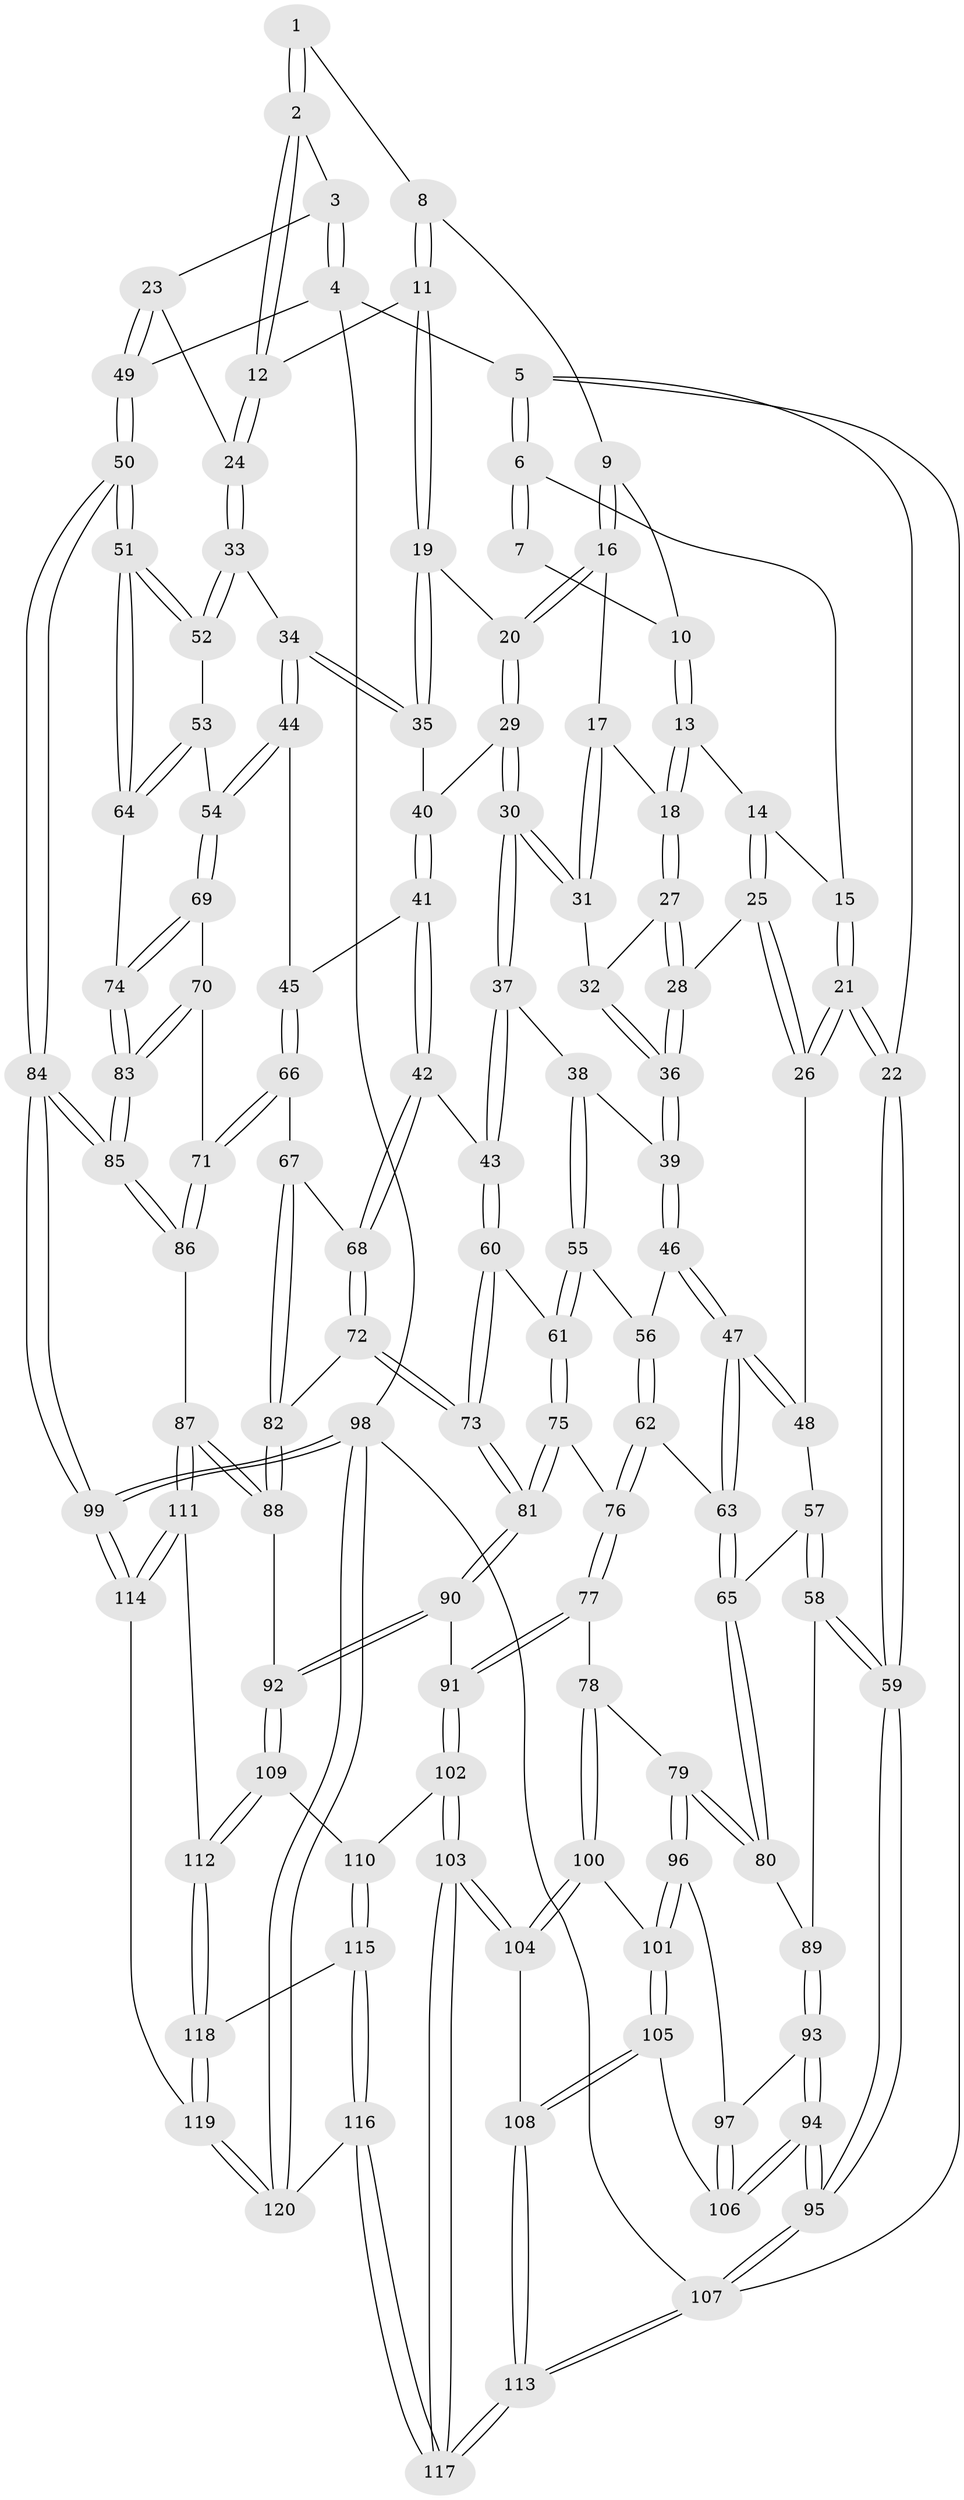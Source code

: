 // Generated by graph-tools (version 1.1) at 2025/16/03/09/25 04:16:59]
// undirected, 120 vertices, 297 edges
graph export_dot {
graph [start="1"]
  node [color=gray90,style=filled];
  1 [pos="+0.4231558406774057+0"];
  2 [pos="+0.8497926083511793+0"];
  3 [pos="+1+0"];
  4 [pos="+1+0"];
  5 [pos="+0+0"];
  6 [pos="+0+0"];
  7 [pos="+0.26209569671600474+0"];
  8 [pos="+0.443630060496318+0"];
  9 [pos="+0.4354397129896558+0.08655285837089109"];
  10 [pos="+0.293081117274508+0.037737618801488376"];
  11 [pos="+0.6732120201290228+0.07586131651999253"];
  12 [pos="+0.7283552045648715+0.02313168588079754"];
  13 [pos="+0.2591409809196971+0.10236468975366843"];
  14 [pos="+0.1683685510413149+0.12202333311637317"];
  15 [pos="+0.10514683624708486+0.07890475955122088"];
  16 [pos="+0.45082510943051485+0.11499707924263024"];
  17 [pos="+0.31836551361364523+0.16280591145537"];
  18 [pos="+0.30132136567917084+0.16128163531979695"];
  19 [pos="+0.6099476683054267+0.14520370963426724"];
  20 [pos="+0.5528681263939145+0.1960242533920107"];
  21 [pos="+0+0.3221554621356637"];
  22 [pos="+0+0.3454745512972631"];
  23 [pos="+0.8923454832763819+0.30248944367126246"];
  24 [pos="+0.8715652141304752+0.3117940020762266"];
  25 [pos="+0.1669190508712707+0.29811688119214036"];
  26 [pos="+0.06311108180553146+0.33717104263113873"];
  27 [pos="+0.28308234504064816+0.2173715154193641"];
  28 [pos="+0.16765704843260132+0.29826602562173676"];
  29 [pos="+0.5477772408576842+0.21765674005230123"];
  30 [pos="+0.5077481532431928+0.2806817935764157"];
  31 [pos="+0.4051857294075934+0.2552135221007255"];
  32 [pos="+0.3355825296702249+0.2624503391221073"];
  33 [pos="+0.8697152781805708+0.3149611616838821"];
  34 [pos="+0.8526825490725347+0.32603781956056616"];
  35 [pos="+0.8037583125944842+0.3233409913572286"];
  36 [pos="+0.26975073790970766+0.36763957937328845"];
  37 [pos="+0.4951689573458079+0.3471855903910708"];
  38 [pos="+0.37683249863520923+0.38378859169487267"];
  39 [pos="+0.28331097595882226+0.38484847307132847"];
  40 [pos="+0.7118330038177231+0.3330726560195174"];
  41 [pos="+0.667498525607181+0.4281233456694523"];
  42 [pos="+0.5663281931199277+0.45218470183733955"];
  43 [pos="+0.5321203104759993+0.4339215630292632"];
  44 [pos="+0.7890265341482877+0.47324876012034023"];
  45 [pos="+0.7738424150073842+0.4797636527682934"];
  46 [pos="+0.27694782436145043+0.4108729306333823"];
  47 [pos="+0.18628650063447746+0.5000998587730882"];
  48 [pos="+0.07632513795173211+0.3645200429628356"];
  49 [pos="+1+0.26005939219369223"];
  50 [pos="+1+0.5745985511612897"];
  51 [pos="+1+0.564270331163007"];
  52 [pos="+0.9411065932532683+0.42845052993483906"];
  53 [pos="+0.8959555217082685+0.5006182986311126"];
  54 [pos="+0.8435731415053564+0.5157209578973635"];
  55 [pos="+0.3691921348749317+0.5311788932662327"];
  56 [pos="+0.2990372258117977+0.46942386449642043"];
  57 [pos="+0.08575797680957867+0.5088807518842289"];
  58 [pos="+0+0.5725168628915915"];
  59 [pos="+0+0.5550710523196449"];
  60 [pos="+0.46728904254647596+0.5200572258740797"];
  61 [pos="+0.38240407487243233+0.5563521685444516"];
  62 [pos="+0.26076006377643546+0.550573791264444"];
  63 [pos="+0.18268383690420967+0.5463637068764379"];
  64 [pos="+0.9813337005206375+0.5581676518340535"];
  65 [pos="+0.16703911448817432+0.5655245411355737"];
  66 [pos="+0.7185607171590219+0.5736508427607317"];
  67 [pos="+0.6656712577919434+0.5711699078239995"];
  68 [pos="+0.6220134654039213+0.5583665075678637"];
  69 [pos="+0.8640788727806875+0.5858332822231761"];
  70 [pos="+0.7596354874754586+0.5894857966561772"];
  71 [pos="+0.7223079305593832+0.5796808040862444"];
  72 [pos="+0.5633698623396802+0.6444546681840206"];
  73 [pos="+0.5358461128317831+0.6836624364529018"];
  74 [pos="+0.8688615540860452+0.5926585847739659"];
  75 [pos="+0.3757551928559651+0.5680300380467164"];
  76 [pos="+0.34480476261264903+0.5979538787318107"];
  77 [pos="+0.33592633983980275+0.6335490987701791"];
  78 [pos="+0.3114470613636175+0.6650864062425297"];
  79 [pos="+0.14952089000040106+0.6211648770899124"];
  80 [pos="+0.14898396092255922+0.6200036375988743"];
  81 [pos="+0.5308787820790722+0.7071884787150962"];
  82 [pos="+0.6576892392001159+0.6442145274460618"];
  83 [pos="+0.8627768913850438+0.6736412746598661"];
  84 [pos="+1+1"];
  85 [pos="+0.8692134283245684+0.7474082001445603"];
  86 [pos="+0.7469156824216525+0.7405436527015282"];
  87 [pos="+0.7033614428774236+0.7612798704248729"];
  88 [pos="+0.6528940066531689+0.7408269790491236"];
  89 [pos="+0.06563428882852673+0.615290381427826"];
  90 [pos="+0.530867134183188+0.7091623432583272"];
  91 [pos="+0.490636327754653+0.7254153627566987"];
  92 [pos="+0.5438467408489897+0.7190330947049383"];
  93 [pos="+0.0410197670362028+0.7269115024816808"];
  94 [pos="+0+0.8247201222135626"];
  95 [pos="+0+0.9787675249934461"];
  96 [pos="+0.14877450587273058+0.6788382549341929"];
  97 [pos="+0.13503821188794973+0.6894373179446529"];
  98 [pos="+1+1"];
  99 [pos="+1+1"];
  100 [pos="+0.3069024500282906+0.7150372263087388"];
  101 [pos="+0.18139569373508163+0.7349796113164645"];
  102 [pos="+0.4147004392740744+0.7926228236927928"];
  103 [pos="+0.3427777222909944+0.8057984198744408"];
  104 [pos="+0.34253458472079573+0.8055756869755548"];
  105 [pos="+0.17789721918340012+0.799771571006309"];
  106 [pos="+0.0781898491514406+0.7885638514658715"];
  107 [pos="+0+1"];
  108 [pos="+0.18475401285008947+0.813027565564223"];
  109 [pos="+0.5538935684140922+0.8677678678210679"];
  110 [pos="+0.4449039217770755+0.8370052284886201"];
  111 [pos="+0.6950304971689109+0.8071864675422016"];
  112 [pos="+0.5562436057505517+0.8736947941227367"];
  113 [pos="+0.08894681695022869+1"];
  114 [pos="+0.7029547350408626+0.8989737524489082"];
  115 [pos="+0.46155118385893695+0.9147928056427855"];
  116 [pos="+0.28912190243327257+1"];
  117 [pos="+0.283371708501843+1"];
  118 [pos="+0.5564585777555203+0.8862361062606257"];
  119 [pos="+0.6053652669482009+0.9680141292658189"];
  120 [pos="+0.5484159369125641+1"];
  1 -- 2;
  1 -- 2;
  1 -- 8;
  2 -- 3;
  2 -- 12;
  2 -- 12;
  3 -- 4;
  3 -- 4;
  3 -- 23;
  4 -- 5;
  4 -- 49;
  4 -- 98;
  5 -- 6;
  5 -- 6;
  5 -- 22;
  5 -- 107;
  6 -- 7;
  6 -- 7;
  6 -- 15;
  7 -- 10;
  8 -- 9;
  8 -- 11;
  8 -- 11;
  9 -- 10;
  9 -- 16;
  9 -- 16;
  10 -- 13;
  10 -- 13;
  11 -- 12;
  11 -- 19;
  11 -- 19;
  12 -- 24;
  12 -- 24;
  13 -- 14;
  13 -- 18;
  13 -- 18;
  14 -- 15;
  14 -- 25;
  14 -- 25;
  15 -- 21;
  15 -- 21;
  16 -- 17;
  16 -- 20;
  16 -- 20;
  17 -- 18;
  17 -- 31;
  17 -- 31;
  18 -- 27;
  18 -- 27;
  19 -- 20;
  19 -- 35;
  19 -- 35;
  20 -- 29;
  20 -- 29;
  21 -- 22;
  21 -- 22;
  21 -- 26;
  21 -- 26;
  22 -- 59;
  22 -- 59;
  23 -- 24;
  23 -- 49;
  23 -- 49;
  24 -- 33;
  24 -- 33;
  25 -- 26;
  25 -- 26;
  25 -- 28;
  26 -- 48;
  27 -- 28;
  27 -- 28;
  27 -- 32;
  28 -- 36;
  28 -- 36;
  29 -- 30;
  29 -- 30;
  29 -- 40;
  30 -- 31;
  30 -- 31;
  30 -- 37;
  30 -- 37;
  31 -- 32;
  32 -- 36;
  32 -- 36;
  33 -- 34;
  33 -- 52;
  33 -- 52;
  34 -- 35;
  34 -- 35;
  34 -- 44;
  34 -- 44;
  35 -- 40;
  36 -- 39;
  36 -- 39;
  37 -- 38;
  37 -- 43;
  37 -- 43;
  38 -- 39;
  38 -- 55;
  38 -- 55;
  39 -- 46;
  39 -- 46;
  40 -- 41;
  40 -- 41;
  41 -- 42;
  41 -- 42;
  41 -- 45;
  42 -- 43;
  42 -- 68;
  42 -- 68;
  43 -- 60;
  43 -- 60;
  44 -- 45;
  44 -- 54;
  44 -- 54;
  45 -- 66;
  45 -- 66;
  46 -- 47;
  46 -- 47;
  46 -- 56;
  47 -- 48;
  47 -- 48;
  47 -- 63;
  47 -- 63;
  48 -- 57;
  49 -- 50;
  49 -- 50;
  50 -- 51;
  50 -- 51;
  50 -- 84;
  50 -- 84;
  51 -- 52;
  51 -- 52;
  51 -- 64;
  51 -- 64;
  52 -- 53;
  53 -- 54;
  53 -- 64;
  53 -- 64;
  54 -- 69;
  54 -- 69;
  55 -- 56;
  55 -- 61;
  55 -- 61;
  56 -- 62;
  56 -- 62;
  57 -- 58;
  57 -- 58;
  57 -- 65;
  58 -- 59;
  58 -- 59;
  58 -- 89;
  59 -- 95;
  59 -- 95;
  60 -- 61;
  60 -- 73;
  60 -- 73;
  61 -- 75;
  61 -- 75;
  62 -- 63;
  62 -- 76;
  62 -- 76;
  63 -- 65;
  63 -- 65;
  64 -- 74;
  65 -- 80;
  65 -- 80;
  66 -- 67;
  66 -- 71;
  66 -- 71;
  67 -- 68;
  67 -- 82;
  67 -- 82;
  68 -- 72;
  68 -- 72;
  69 -- 70;
  69 -- 74;
  69 -- 74;
  70 -- 71;
  70 -- 83;
  70 -- 83;
  71 -- 86;
  71 -- 86;
  72 -- 73;
  72 -- 73;
  72 -- 82;
  73 -- 81;
  73 -- 81;
  74 -- 83;
  74 -- 83;
  75 -- 76;
  75 -- 81;
  75 -- 81;
  76 -- 77;
  76 -- 77;
  77 -- 78;
  77 -- 91;
  77 -- 91;
  78 -- 79;
  78 -- 100;
  78 -- 100;
  79 -- 80;
  79 -- 80;
  79 -- 96;
  79 -- 96;
  80 -- 89;
  81 -- 90;
  81 -- 90;
  82 -- 88;
  82 -- 88;
  83 -- 85;
  83 -- 85;
  84 -- 85;
  84 -- 85;
  84 -- 99;
  84 -- 99;
  85 -- 86;
  85 -- 86;
  86 -- 87;
  87 -- 88;
  87 -- 88;
  87 -- 111;
  87 -- 111;
  88 -- 92;
  89 -- 93;
  89 -- 93;
  90 -- 91;
  90 -- 92;
  90 -- 92;
  91 -- 102;
  91 -- 102;
  92 -- 109;
  92 -- 109;
  93 -- 94;
  93 -- 94;
  93 -- 97;
  94 -- 95;
  94 -- 95;
  94 -- 106;
  94 -- 106;
  95 -- 107;
  95 -- 107;
  96 -- 97;
  96 -- 101;
  96 -- 101;
  97 -- 106;
  97 -- 106;
  98 -- 99;
  98 -- 99;
  98 -- 120;
  98 -- 120;
  98 -- 107;
  99 -- 114;
  99 -- 114;
  100 -- 101;
  100 -- 104;
  100 -- 104;
  101 -- 105;
  101 -- 105;
  102 -- 103;
  102 -- 103;
  102 -- 110;
  103 -- 104;
  103 -- 104;
  103 -- 117;
  103 -- 117;
  104 -- 108;
  105 -- 106;
  105 -- 108;
  105 -- 108;
  107 -- 113;
  107 -- 113;
  108 -- 113;
  108 -- 113;
  109 -- 110;
  109 -- 112;
  109 -- 112;
  110 -- 115;
  110 -- 115;
  111 -- 112;
  111 -- 114;
  111 -- 114;
  112 -- 118;
  112 -- 118;
  113 -- 117;
  113 -- 117;
  114 -- 119;
  115 -- 116;
  115 -- 116;
  115 -- 118;
  116 -- 117;
  116 -- 117;
  116 -- 120;
  118 -- 119;
  118 -- 119;
  119 -- 120;
  119 -- 120;
}
